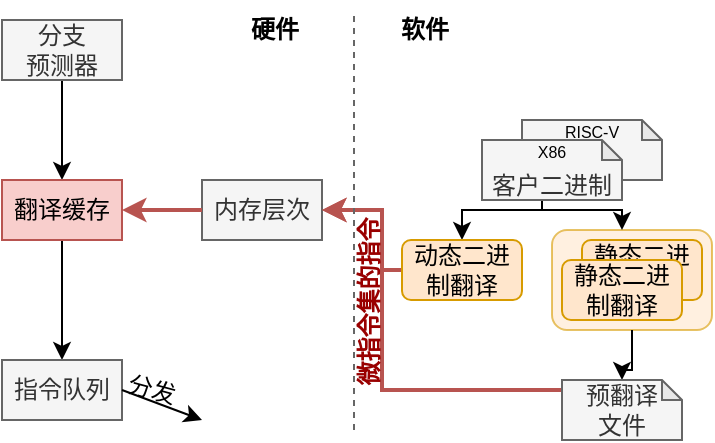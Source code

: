 <mxfile version="22.1.2" type="device">
  <diagram id="cWxi84_UugptcLM1WIaq" name="Page-1">
    <mxGraphModel dx="724" dy="449" grid="1" gridSize="10" guides="0" tooltips="1" connect="1" arrows="1" fold="1" page="1" pageScale="1" pageWidth="850" pageHeight="1100" math="0" shadow="0">
      <root>
        <mxCell id="0" />
        <mxCell id="1" parent="0" />
        <mxCell id="WB6Mrc92QLkrAAYbMUD8-9" value="" style="rounded=1;whiteSpace=wrap;html=1;fillColor=#ffe6cc;strokeColor=#d79b00;opacity=60;" vertex="1" parent="1">
          <mxGeometry x="395" y="145" width="80" height="50" as="geometry" />
        </mxCell>
        <mxCell id="WB6Mrc92QLkrAAYbMUD8-8" value="静态二进制翻译" style="rounded=1;whiteSpace=wrap;html=1;fillColor=#ffe6cc;strokeColor=#d79b00;" vertex="1" parent="1">
          <mxGeometry x="410" y="150" width="60" height="30" as="geometry" />
        </mxCell>
        <mxCell id="WB6Mrc92QLkrAAYbMUD8-4" value="" style="shape=note;whiteSpace=wrap;html=1;backgroundOutline=1;darkOpacity=0.05;size=10;fillColor=#f5f5f5;fontColor=#333333;strokeColor=#666666;" vertex="1" parent="1">
          <mxGeometry x="380" y="90" width="70" height="30" as="geometry" />
        </mxCell>
        <mxCell id="WB6Mrc92QLkrAAYbMUD8-2" style="edgeStyle=orthogonalEdgeStyle;rounded=0;orthogonalLoop=1;jettySize=auto;html=1;exitX=0.5;exitY=1;exitDx=0;exitDy=0;entryX=0.5;entryY=0;entryDx=0;entryDy=0;" edge="1" parent="1" source="JaKuqvaHgijVcONZTKJ--1" target="JaKuqvaHgijVcONZTKJ--3">
          <mxGeometry relative="1" as="geometry" />
        </mxCell>
        <mxCell id="JaKuqvaHgijVcONZTKJ--1" value="分支&lt;br&gt;预测器" style="rounded=0;whiteSpace=wrap;html=1;fillColor=#f5f5f5;fontColor=#333333;strokeColor=#666666;" parent="1" vertex="1">
          <mxGeometry x="120" y="40" width="60" height="30" as="geometry" />
        </mxCell>
        <mxCell id="WB6Mrc92QLkrAAYbMUD8-3" style="edgeStyle=orthogonalEdgeStyle;rounded=0;orthogonalLoop=1;jettySize=auto;html=1;entryX=0.5;entryY=0;entryDx=0;entryDy=0;" edge="1" parent="1" source="JaKuqvaHgijVcONZTKJ--3" target="JaKuqvaHgijVcONZTKJ--5">
          <mxGeometry relative="1" as="geometry" />
        </mxCell>
        <mxCell id="JaKuqvaHgijVcONZTKJ--3" value="翻译缓存" style="rounded=0;whiteSpace=wrap;html=1;fillColor=#f8cecc;strokeColor=#b85450;" parent="1" vertex="1">
          <mxGeometry x="120" y="120" width="60" height="30" as="geometry" />
        </mxCell>
        <mxCell id="JaKuqvaHgijVcONZTKJ--5" value="指令队列" style="rounded=0;whiteSpace=wrap;html=1;fillColor=#f5f5f5;fontColor=#333333;strokeColor=#666666;" parent="1" vertex="1">
          <mxGeometry x="120" y="210" width="60" height="30" as="geometry" />
        </mxCell>
        <mxCell id="JaKuqvaHgijVcONZTKJ--9" value="内存层次" style="rounded=0;whiteSpace=wrap;html=1;fillColor=#f5f5f5;fontColor=#333333;strokeColor=#666666;" parent="1" vertex="1">
          <mxGeometry x="220" y="120" width="60" height="30" as="geometry" />
        </mxCell>
        <mxCell id="k4I6OSO_E0w1HaDiHDf6-3" style="edgeStyle=orthogonalEdgeStyle;rounded=0;orthogonalLoop=1;jettySize=auto;html=1;" parent="1" source="WB6Mrc92QLkrAAYbMUD8-9" target="hb1lXff9o-4xNr9urmNr-25" edge="1">
          <mxGeometry relative="1" as="geometry">
            <mxPoint x="430" y="130.0" as="sourcePoint" />
            <mxPoint x="430.029" y="150" as="targetPoint" />
          </mxGeometry>
        </mxCell>
        <mxCell id="lBoQ4e5DLOFP4tsDmmnD-1" value="" style="endArrow=classic;html=1;rounded=0;exitX=1;exitY=0.5;exitDx=0;exitDy=0;" parent="1" source="JaKuqvaHgijVcONZTKJ--5" edge="1">
          <mxGeometry width="50" height="50" relative="1" as="geometry">
            <mxPoint x="170" y="225" as="sourcePoint" />
            <mxPoint x="220" y="240" as="targetPoint" />
          </mxGeometry>
        </mxCell>
        <mxCell id="lBoQ4e5DLOFP4tsDmmnD-2" value="分发" style="text;html=1;strokeColor=none;fillColor=none;align=center;verticalAlign=middle;whiteSpace=wrap;rounded=0;rotation=15;" parent="1" vertex="1">
          <mxGeometry x="170" y="220" width="50" height="10" as="geometry" />
        </mxCell>
        <mxCell id="hb1lXff9o-4xNr9urmNr-23" style="edgeStyle=orthogonalEdgeStyle;rounded=0;orthogonalLoop=1;jettySize=auto;html=1;" parent="1" source="hb1lXff9o-4xNr9urmNr-27" target="WB6Mrc92QLkrAAYbMUD8-9" edge="1">
          <mxGeometry relative="1" as="geometry">
            <mxPoint x="490" y="215" as="sourcePoint" />
            <mxPoint x="470" y="140" as="targetPoint" />
            <Array as="points">
              <mxPoint x="390" y="135" />
              <mxPoint x="430" y="135" />
            </Array>
          </mxGeometry>
        </mxCell>
        <mxCell id="hb1lXff9o-4xNr9urmNr-24" style="edgeStyle=orthogonalEdgeStyle;rounded=0;orthogonalLoop=1;jettySize=auto;html=1;" parent="1" source="hb1lXff9o-4xNr9urmNr-27" target="hb1lXff9o-4xNr9urmNr-29" edge="1">
          <mxGeometry relative="1" as="geometry">
            <mxPoint x="490" y="215" as="sourcePoint" />
            <mxPoint x="460" y="265" as="targetPoint" />
            <Array as="points">
              <mxPoint x="390" y="135" />
              <mxPoint x="350" y="135" />
            </Array>
          </mxGeometry>
        </mxCell>
        <mxCell id="eNV9GX9u8mANtD771sAi-27" style="edgeStyle=orthogonalEdgeStyle;rounded=0;orthogonalLoop=1;jettySize=auto;html=1;fillColor=#f8cecc;strokeColor=#b85450;strokeWidth=2;" parent="1" source="hb1lXff9o-4xNr9urmNr-25" target="JaKuqvaHgijVcONZTKJ--9" edge="1">
          <mxGeometry relative="1" as="geometry">
            <Array as="points">
              <mxPoint x="310" y="225" />
              <mxPoint x="310" y="135" />
            </Array>
          </mxGeometry>
        </mxCell>
        <mxCell id="hb1lXff9o-4xNr9urmNr-25" value="预翻译&lt;br&gt;文件" style="shape=note;whiteSpace=wrap;html=1;backgroundOutline=1;darkOpacity=0.05;size=10;fillColor=#f5f5f5;fontColor=#333333;strokeColor=#666666;" parent="1" vertex="1">
          <mxGeometry x="400" y="220" width="60" height="30" as="geometry" />
        </mxCell>
        <mxCell id="hb1lXff9o-4xNr9urmNr-27" value="&lt;br&gt;客户二进制" style="shape=note;whiteSpace=wrap;html=1;backgroundOutline=1;darkOpacity=0.05;size=10;fillColor=#f5f5f5;fontColor=#333333;strokeColor=#666666;" parent="1" vertex="1">
          <mxGeometry x="360" y="100" width="70" height="30" as="geometry" />
        </mxCell>
        <mxCell id="hb1lXff9o-4xNr9urmNr-28" value="静态二进制翻译" style="rounded=1;whiteSpace=wrap;html=1;fillColor=#ffe6cc;strokeColor=#d79b00;" parent="1" vertex="1">
          <mxGeometry x="400" y="160" width="60" height="30" as="geometry" />
        </mxCell>
        <mxCell id="eNV9GX9u8mANtD771sAi-30" style="edgeStyle=orthogonalEdgeStyle;rounded=0;orthogonalLoop=1;jettySize=auto;html=1;fillColor=#f8cecc;strokeColor=#b85450;strokeWidth=2;" parent="1" source="hb1lXff9o-4xNr9urmNr-29" target="JaKuqvaHgijVcONZTKJ--9" edge="1">
          <mxGeometry relative="1" as="geometry">
            <Array as="points">
              <mxPoint x="310" y="165" />
              <mxPoint x="310" y="135" />
            </Array>
          </mxGeometry>
        </mxCell>
        <mxCell id="hb1lXff9o-4xNr9urmNr-29" value="动态二进制翻译" style="rounded=1;whiteSpace=wrap;html=1;fillColor=#ffe6cc;strokeColor=#d79b00;" parent="1" vertex="1">
          <mxGeometry x="320" y="150" width="60" height="30" as="geometry" />
        </mxCell>
        <mxCell id="eNV9GX9u8mANtD771sAi-24" value="" style="endArrow=classic;html=1;rounded=0;fillColor=#f8cecc;strokeColor=#b85450;strokeWidth=2;exitX=0;exitY=0.5;exitDx=0;exitDy=0;entryX=1;entryY=0.5;entryDx=0;entryDy=0;" parent="1" target="JaKuqvaHgijVcONZTKJ--3" edge="1" source="JaKuqvaHgijVcONZTKJ--9">
          <mxGeometry width="50" height="50" relative="1" as="geometry">
            <mxPoint x="220" y="183" as="sourcePoint" />
            <mxPoint x="180" y="183" as="targetPoint" />
            <Array as="points" />
          </mxGeometry>
        </mxCell>
        <mxCell id="eNV9GX9u8mANtD771sAi-28" value="&lt;b&gt;硬件&lt;/b&gt;" style="text;html=1;align=center;verticalAlign=middle;resizable=0;points=[];autosize=1;strokeColor=none;fillColor=none;" parent="1" vertex="1">
          <mxGeometry x="231" y="30" width="50" height="30" as="geometry" />
        </mxCell>
        <mxCell id="eNV9GX9u8mANtD771sAi-29" value="&lt;b&gt;软件&lt;/b&gt;" style="text;html=1;align=center;verticalAlign=middle;resizable=0;points=[];autosize=1;strokeColor=none;fillColor=none;" parent="1" vertex="1">
          <mxGeometry x="306" y="30" width="50" height="30" as="geometry" />
        </mxCell>
        <mxCell id="eNV9GX9u8mANtD771sAi-33" value="&lt;font color=&quot;#990000&quot;&gt;&lt;b&gt;微指令集的指令&lt;/b&gt;&lt;/font&gt;" style="text;html=1;strokeColor=none;fillColor=none;align=center;verticalAlign=middle;whiteSpace=wrap;rounded=0;rotation=-90;" parent="1" vertex="1">
          <mxGeometry x="257.25" y="175.75" width="91.5" height="10" as="geometry" />
        </mxCell>
        <mxCell id="LAJ0hNWJ021TNlPDbXXB-3" value="" style="endArrow=none;dashed=1;html=1;rounded=0;fillColor=#f5f5f5;strokeColor=#666666;" parent="1" edge="1">
          <mxGeometry width="50" height="50" relative="1" as="geometry">
            <mxPoint x="296" y="245" as="sourcePoint" />
            <mxPoint x="296" y="35" as="targetPoint" />
          </mxGeometry>
        </mxCell>
        <mxCell id="WB6Mrc92QLkrAAYbMUD8-6" value="&lt;font style=&quot;font-size: 8px;&quot;&gt;RISC-V&lt;/font&gt;" style="text;html=1;strokeColor=none;fillColor=none;align=center;verticalAlign=middle;whiteSpace=wrap;rounded=0;" vertex="1" parent="1">
          <mxGeometry x="390" y="90" width="50" height="10" as="geometry" />
        </mxCell>
        <mxCell id="WB6Mrc92QLkrAAYbMUD8-7" value="&lt;font style=&quot;font-size: 8px;&quot;&gt;X86&lt;/font&gt;" style="text;html=1;strokeColor=none;fillColor=none;align=center;verticalAlign=middle;whiteSpace=wrap;rounded=0;" vertex="1" parent="1">
          <mxGeometry x="370" y="100" width="50" height="10" as="geometry" />
        </mxCell>
      </root>
    </mxGraphModel>
  </diagram>
</mxfile>
